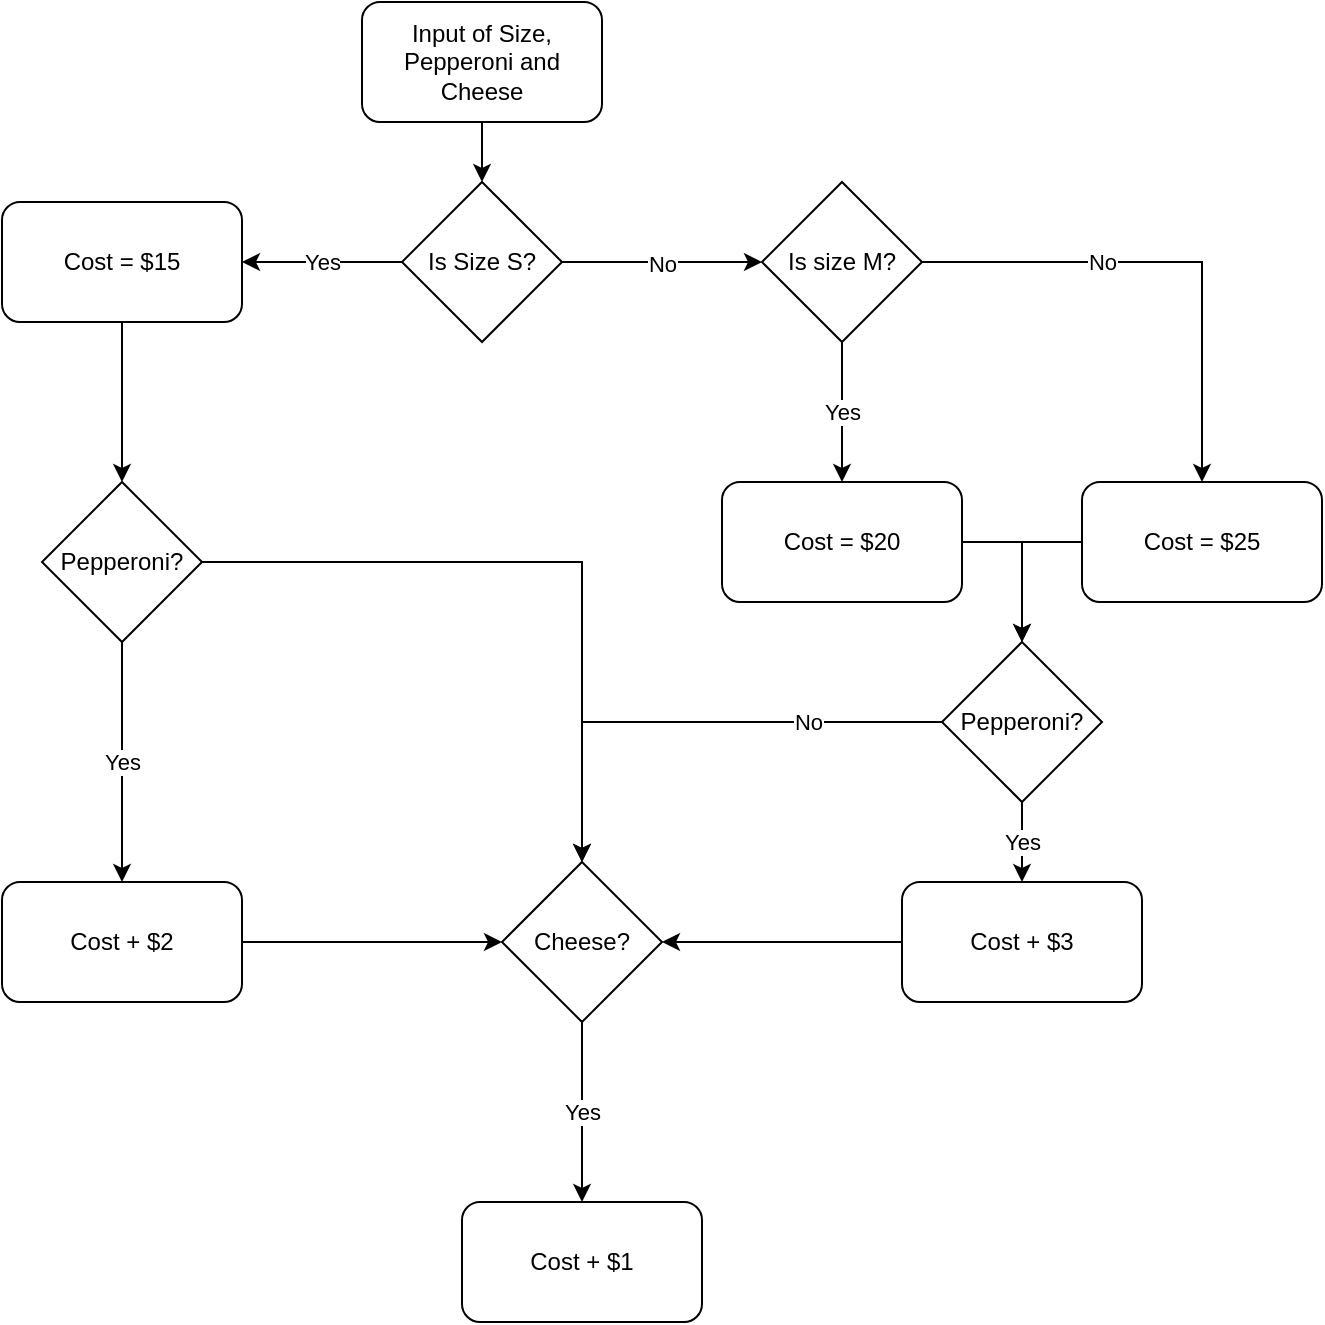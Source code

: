 <mxfile version="20.5.3" type="device"><diagram id="Wy7AeOSK180WcFi2Anxs" name="Seite-1"><mxGraphModel dx="870" dy="624" grid="1" gridSize="10" guides="1" tooltips="1" connect="1" arrows="1" fold="1" page="1" pageScale="1" pageWidth="827" pageHeight="1169" math="0" shadow="0"><root><mxCell id="0"/><mxCell id="1" parent="0"/><mxCell id="AfXeP3VmJ8lkeN9Lkhma-5" style="edgeStyle=orthogonalEdgeStyle;rounded=0;orthogonalLoop=1;jettySize=auto;html=1;" edge="1" parent="1" source="AfXeP3VmJ8lkeN9Lkhma-1"><mxGeometry relative="1" as="geometry"><mxPoint x="380" y="170" as="targetPoint"/></mxGeometry></mxCell><mxCell id="AfXeP3VmJ8lkeN9Lkhma-1" value="Input of Size, Pepperoni and Cheese " style="rounded=1;whiteSpace=wrap;html=1;" vertex="1" parent="1"><mxGeometry x="320" y="80" width="120" height="60" as="geometry"/></mxCell><mxCell id="AfXeP3VmJ8lkeN9Lkhma-9" value="No" style="edgeStyle=orthogonalEdgeStyle;rounded=0;orthogonalLoop=1;jettySize=auto;html=1;" edge="1" parent="1" source="AfXeP3VmJ8lkeN9Lkhma-6"><mxGeometry relative="1" as="geometry"><mxPoint x="520" y="210" as="targetPoint"/></mxGeometry></mxCell><mxCell id="AfXeP3VmJ8lkeN9Lkhma-18" value="&lt;div&gt;Yes&lt;/div&gt;" style="edgeStyle=orthogonalEdgeStyle;rounded=0;orthogonalLoop=1;jettySize=auto;html=1;exitX=0;exitY=0.5;exitDx=0;exitDy=0;entryX=1;entryY=0.5;entryDx=0;entryDy=0;" edge="1" parent="1" source="AfXeP3VmJ8lkeN9Lkhma-6" target="AfXeP3VmJ8lkeN9Lkhma-17"><mxGeometry relative="1" as="geometry"/></mxCell><mxCell id="AfXeP3VmJ8lkeN9Lkhma-6" value="Is Size S?" style="rhombus;whiteSpace=wrap;html=1;" vertex="1" parent="1"><mxGeometry x="340" y="170" width="80" height="80" as="geometry"/></mxCell><mxCell id="AfXeP3VmJ8lkeN9Lkhma-21" value="Yes" style="edgeStyle=orthogonalEdgeStyle;rounded=0;orthogonalLoop=1;jettySize=auto;html=1;entryX=0.5;entryY=0;entryDx=0;entryDy=0;" edge="1" parent="1" source="AfXeP3VmJ8lkeN9Lkhma-10" target="AfXeP3VmJ8lkeN9Lkhma-22"><mxGeometry relative="1" as="geometry"><mxPoint x="200" y="430" as="targetPoint"/></mxGeometry></mxCell><mxCell id="AfXeP3VmJ8lkeN9Lkhma-24" style="edgeStyle=orthogonalEdgeStyle;rounded=0;orthogonalLoop=1;jettySize=auto;html=1;" edge="1" parent="1" source="AfXeP3VmJ8lkeN9Lkhma-10" target="AfXeP3VmJ8lkeN9Lkhma-23"><mxGeometry relative="1" as="geometry"/></mxCell><mxCell id="AfXeP3VmJ8lkeN9Lkhma-10" value="Pepperoni?" style="rhombus;whiteSpace=wrap;html=1;" vertex="1" parent="1"><mxGeometry x="160" y="320" width="80" height="80" as="geometry"/></mxCell><mxCell id="AfXeP3VmJ8lkeN9Lkhma-19" style="edgeStyle=orthogonalEdgeStyle;rounded=0;orthogonalLoop=1;jettySize=auto;html=1;entryX=0.5;entryY=0;entryDx=0;entryDy=0;" edge="1" parent="1" source="AfXeP3VmJ8lkeN9Lkhma-17" target="AfXeP3VmJ8lkeN9Lkhma-10"><mxGeometry relative="1" as="geometry"/></mxCell><mxCell id="AfXeP3VmJ8lkeN9Lkhma-17" value="Cost = $15" style="rounded=1;whiteSpace=wrap;html=1;" vertex="1" parent="1"><mxGeometry x="140" y="180" width="120" height="60" as="geometry"/></mxCell><mxCell id="AfXeP3VmJ8lkeN9Lkhma-42" style="edgeStyle=orthogonalEdgeStyle;rounded=0;orthogonalLoop=1;jettySize=auto;html=1;entryX=0;entryY=0.5;entryDx=0;entryDy=0;" edge="1" parent="1" source="AfXeP3VmJ8lkeN9Lkhma-22" target="AfXeP3VmJ8lkeN9Lkhma-23"><mxGeometry relative="1" as="geometry"/></mxCell><mxCell id="AfXeP3VmJ8lkeN9Lkhma-22" value="Cost + $2" style="rounded=1;whiteSpace=wrap;html=1;" vertex="1" parent="1"><mxGeometry x="140" y="520" width="120" height="60" as="geometry"/></mxCell><mxCell id="AfXeP3VmJ8lkeN9Lkhma-47" value="Yes" style="edgeStyle=orthogonalEdgeStyle;rounded=0;orthogonalLoop=1;jettySize=auto;html=1;exitX=0.5;exitY=1;exitDx=0;exitDy=0;entryX=0.5;entryY=0;entryDx=0;entryDy=0;" edge="1" parent="1" source="AfXeP3VmJ8lkeN9Lkhma-23" target="AfXeP3VmJ8lkeN9Lkhma-46"><mxGeometry relative="1" as="geometry"/></mxCell><mxCell id="AfXeP3VmJ8lkeN9Lkhma-23" value="Cheese?" style="rhombus;whiteSpace=wrap;html=1;" vertex="1" parent="1"><mxGeometry x="390" y="510" width="80" height="80" as="geometry"/></mxCell><mxCell id="AfXeP3VmJ8lkeN9Lkhma-28" value="No" style="edgeStyle=orthogonalEdgeStyle;rounded=0;orthogonalLoop=1;jettySize=auto;html=1;entryX=0.5;entryY=0;entryDx=0;entryDy=0;" edge="1" parent="1" source="AfXeP3VmJ8lkeN9Lkhma-26" target="AfXeP3VmJ8lkeN9Lkhma-30"><mxGeometry x="-0.28" relative="1" as="geometry"><mxPoint x="680" y="210" as="targetPoint"/><mxPoint as="offset"/></mxGeometry></mxCell><mxCell id="AfXeP3VmJ8lkeN9Lkhma-31" value="Yes" style="edgeStyle=orthogonalEdgeStyle;rounded=0;orthogonalLoop=1;jettySize=auto;html=1;entryX=0.5;entryY=0;entryDx=0;entryDy=0;" edge="1" parent="1" source="AfXeP3VmJ8lkeN9Lkhma-26" target="AfXeP3VmJ8lkeN9Lkhma-29"><mxGeometry relative="1" as="geometry"/></mxCell><mxCell id="AfXeP3VmJ8lkeN9Lkhma-26" value="Is size M?" style="rhombus;whiteSpace=wrap;html=1;" vertex="1" parent="1"><mxGeometry x="520" y="170" width="80" height="80" as="geometry"/></mxCell><mxCell id="AfXeP3VmJ8lkeN9Lkhma-33" style="edgeStyle=orthogonalEdgeStyle;rounded=0;orthogonalLoop=1;jettySize=auto;html=1;exitX=1;exitY=0.5;exitDx=0;exitDy=0;entryX=0.5;entryY=0;entryDx=0;entryDy=0;" edge="1" parent="1" source="AfXeP3VmJ8lkeN9Lkhma-29" target="AfXeP3VmJ8lkeN9Lkhma-32"><mxGeometry relative="1" as="geometry"/></mxCell><mxCell id="AfXeP3VmJ8lkeN9Lkhma-29" value="Cost = $20" style="rounded=1;whiteSpace=wrap;html=1;" vertex="1" parent="1"><mxGeometry x="500" y="320" width="120" height="60" as="geometry"/></mxCell><mxCell id="AfXeP3VmJ8lkeN9Lkhma-36" style="edgeStyle=orthogonalEdgeStyle;rounded=0;orthogonalLoop=1;jettySize=auto;html=1;exitX=0;exitY=0.5;exitDx=0;exitDy=0;entryX=0.5;entryY=0;entryDx=0;entryDy=0;" edge="1" parent="1" source="AfXeP3VmJ8lkeN9Lkhma-30" target="AfXeP3VmJ8lkeN9Lkhma-32"><mxGeometry relative="1" as="geometry"/></mxCell><mxCell id="AfXeP3VmJ8lkeN9Lkhma-30" value="Cost = $25" style="rounded=1;whiteSpace=wrap;html=1;" vertex="1" parent="1"><mxGeometry x="680" y="320" width="120" height="60" as="geometry"/></mxCell><mxCell id="AfXeP3VmJ8lkeN9Lkhma-39" value="Yes" style="edgeStyle=orthogonalEdgeStyle;rounded=0;orthogonalLoop=1;jettySize=auto;html=1;exitX=0.5;exitY=1;exitDx=0;exitDy=0;entryX=0.5;entryY=0;entryDx=0;entryDy=0;" edge="1" parent="1" source="AfXeP3VmJ8lkeN9Lkhma-32" target="AfXeP3VmJ8lkeN9Lkhma-38"><mxGeometry relative="1" as="geometry"/></mxCell><mxCell id="AfXeP3VmJ8lkeN9Lkhma-41" value="No" style="edgeStyle=orthogonalEdgeStyle;rounded=0;orthogonalLoop=1;jettySize=auto;html=1;exitX=0;exitY=0.5;exitDx=0;exitDy=0;entryX=0.5;entryY=0;entryDx=0;entryDy=0;" edge="1" parent="1" source="AfXeP3VmJ8lkeN9Lkhma-32" target="AfXeP3VmJ8lkeN9Lkhma-23"><mxGeometry x="-0.462" relative="1" as="geometry"><mxPoint as="offset"/></mxGeometry></mxCell><mxCell id="AfXeP3VmJ8lkeN9Lkhma-32" value="Pepperoni?" style="rhombus;whiteSpace=wrap;html=1;" vertex="1" parent="1"><mxGeometry x="610" y="400" width="80" height="80" as="geometry"/></mxCell><mxCell id="AfXeP3VmJ8lkeN9Lkhma-43" style="edgeStyle=orthogonalEdgeStyle;rounded=0;orthogonalLoop=1;jettySize=auto;html=1;entryX=1;entryY=0.5;entryDx=0;entryDy=0;" edge="1" parent="1" source="AfXeP3VmJ8lkeN9Lkhma-38" target="AfXeP3VmJ8lkeN9Lkhma-23"><mxGeometry relative="1" as="geometry"/></mxCell><mxCell id="AfXeP3VmJ8lkeN9Lkhma-38" value="Cost + $3" style="rounded=1;whiteSpace=wrap;html=1;" vertex="1" parent="1"><mxGeometry x="590" y="520" width="120" height="60" as="geometry"/></mxCell><mxCell id="AfXeP3VmJ8lkeN9Lkhma-46" value="Cost + $1" style="rounded=1;whiteSpace=wrap;html=1;" vertex="1" parent="1"><mxGeometry x="370" y="680" width="120" height="60" as="geometry"/></mxCell></root></mxGraphModel></diagram></mxfile>